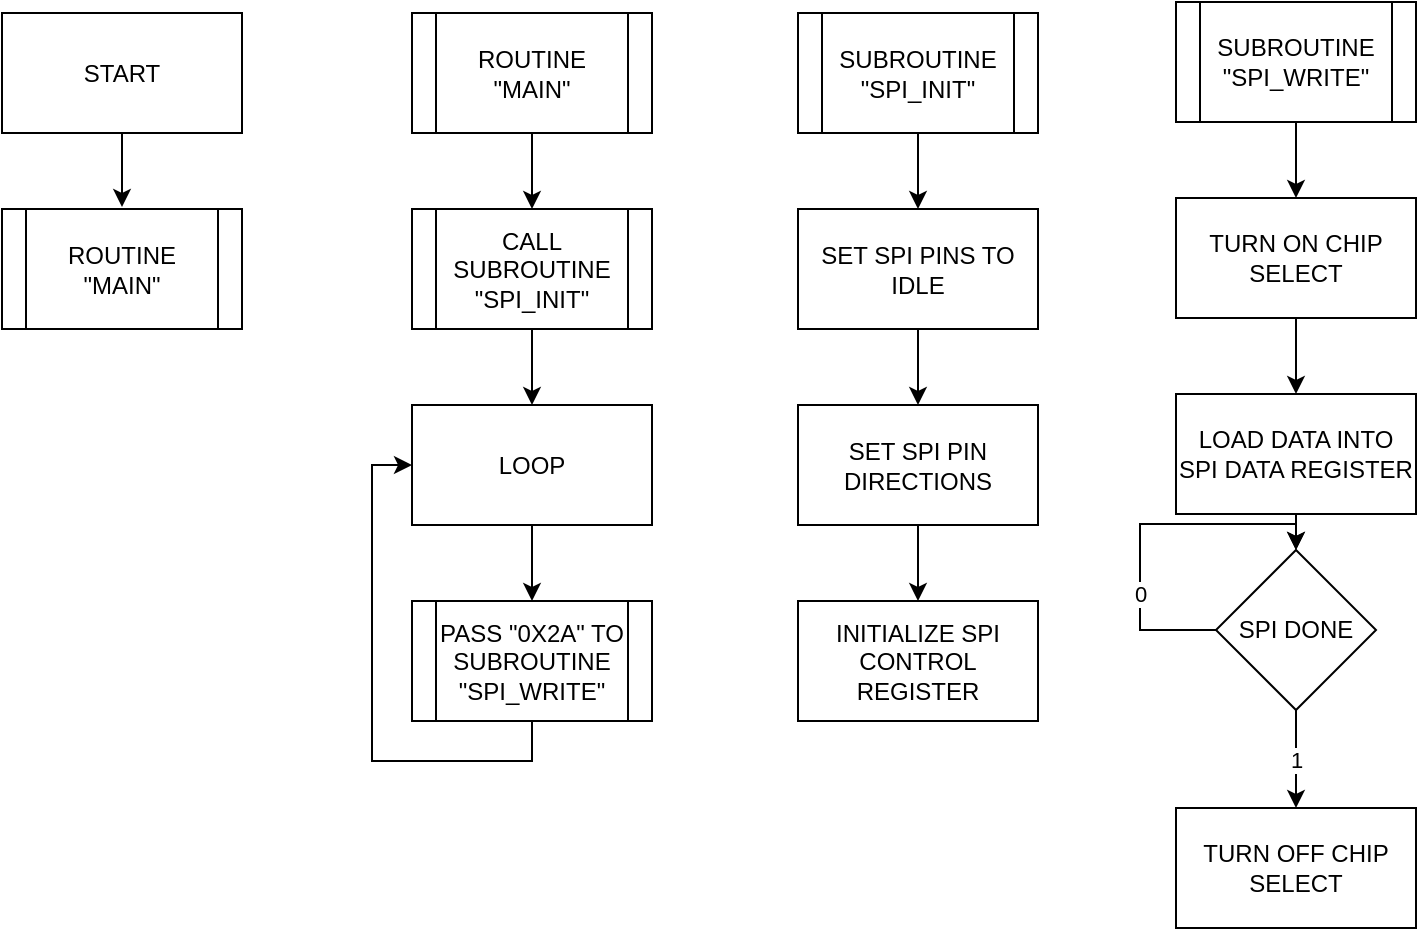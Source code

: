 <mxfile version="21.5.0" type="device">
  <diagram name="Page-1" id="qsa8lmpZ-Dn-6WaB0Kn6">
    <mxGraphModel dx="829" dy="515" grid="0" gridSize="10" guides="0" tooltips="1" connect="1" arrows="1" fold="1" page="0" pageScale="1" pageWidth="850" pageHeight="1100" math="0" shadow="0">
      <root>
        <mxCell id="0" />
        <mxCell id="1" parent="0" />
        <mxCell id="aVugkzaTR4xHI4REmSyq-4" style="edgeStyle=orthogonalEdgeStyle;rounded=0;orthogonalLoop=1;jettySize=auto;html=1;exitX=0.5;exitY=1;exitDx=0;exitDy=0;entryX=0.5;entryY=0;entryDx=0;entryDy=0;" edge="1" parent="1" source="aVugkzaTR4xHI4REmSyq-2">
          <mxGeometry relative="1" as="geometry">
            <mxPoint x="550" y="236.5" as="targetPoint" />
          </mxGeometry>
        </mxCell>
        <mxCell id="aVugkzaTR4xHI4REmSyq-2" value="START" style="rounded=0;whiteSpace=wrap;html=1;" vertex="1" parent="1">
          <mxGeometry x="490" y="139.5" width="120" height="60" as="geometry" />
        </mxCell>
        <mxCell id="aVugkzaTR4xHI4REmSyq-5" value="ROUTINE &quot;MAIN&quot;" style="shape=process;whiteSpace=wrap;html=1;backgroundOutline=1;" vertex="1" parent="1">
          <mxGeometry x="490" y="237.5" width="120" height="60" as="geometry" />
        </mxCell>
        <mxCell id="aVugkzaTR4xHI4REmSyq-9" style="edgeStyle=orthogonalEdgeStyle;rounded=0;orthogonalLoop=1;jettySize=auto;html=1;exitX=0.5;exitY=1;exitDx=0;exitDy=0;entryX=0.5;entryY=0;entryDx=0;entryDy=0;" edge="1" parent="1" source="aVugkzaTR4xHI4REmSyq-7">
          <mxGeometry relative="1" as="geometry">
            <mxPoint x="755" y="237.5" as="targetPoint" />
          </mxGeometry>
        </mxCell>
        <mxCell id="aVugkzaTR4xHI4REmSyq-7" value="ROUTINE &quot;MAIN&quot;" style="shape=process;whiteSpace=wrap;html=1;backgroundOutline=1;" vertex="1" parent="1">
          <mxGeometry x="695" y="139.5" width="120" height="60" as="geometry" />
        </mxCell>
        <mxCell id="aVugkzaTR4xHI4REmSyq-12" style="edgeStyle=orthogonalEdgeStyle;rounded=0;orthogonalLoop=1;jettySize=auto;html=1;exitX=0.5;exitY=1;exitDx=0;exitDy=0;entryX=0.5;entryY=0;entryDx=0;entryDy=0;" edge="1" parent="1" source="aVugkzaTR4xHI4REmSyq-10" target="aVugkzaTR4xHI4REmSyq-11">
          <mxGeometry relative="1" as="geometry" />
        </mxCell>
        <mxCell id="aVugkzaTR4xHI4REmSyq-10" value="CALL SUBROUTINE &quot;SPI_INIT&quot;" style="shape=process;whiteSpace=wrap;html=1;backgroundOutline=1;" vertex="1" parent="1">
          <mxGeometry x="695" y="237.5" width="120" height="60" as="geometry" />
        </mxCell>
        <mxCell id="aVugkzaTR4xHI4REmSyq-14" style="edgeStyle=orthogonalEdgeStyle;rounded=0;orthogonalLoop=1;jettySize=auto;html=1;exitX=0.5;exitY=1;exitDx=0;exitDy=0;entryX=0.5;entryY=0;entryDx=0;entryDy=0;" edge="1" parent="1" source="aVugkzaTR4xHI4REmSyq-11" target="aVugkzaTR4xHI4REmSyq-13">
          <mxGeometry relative="1" as="geometry" />
        </mxCell>
        <mxCell id="aVugkzaTR4xHI4REmSyq-11" value="LOOP" style="rounded=0;whiteSpace=wrap;html=1;" vertex="1" parent="1">
          <mxGeometry x="695" y="335.5" width="120" height="60" as="geometry" />
        </mxCell>
        <mxCell id="aVugkzaTR4xHI4REmSyq-15" style="edgeStyle=orthogonalEdgeStyle;rounded=0;orthogonalLoop=1;jettySize=auto;html=1;exitX=0.5;exitY=1;exitDx=0;exitDy=0;entryX=0;entryY=0.5;entryDx=0;entryDy=0;" edge="1" parent="1" source="aVugkzaTR4xHI4REmSyq-13" target="aVugkzaTR4xHI4REmSyq-11">
          <mxGeometry relative="1" as="geometry" />
        </mxCell>
        <mxCell id="aVugkzaTR4xHI4REmSyq-13" value="PASS &quot;0X2A&quot; TO SUBROUTINE &quot;SPI_WRITE&quot;" style="shape=process;whiteSpace=wrap;html=1;backgroundOutline=1;" vertex="1" parent="1">
          <mxGeometry x="695" y="433.5" width="120" height="60" as="geometry" />
        </mxCell>
        <mxCell id="aVugkzaTR4xHI4REmSyq-18" style="edgeStyle=orthogonalEdgeStyle;rounded=0;orthogonalLoop=1;jettySize=auto;html=1;exitX=0.5;exitY=1;exitDx=0;exitDy=0;" edge="1" parent="1" source="aVugkzaTR4xHI4REmSyq-16" target="aVugkzaTR4xHI4REmSyq-17">
          <mxGeometry relative="1" as="geometry" />
        </mxCell>
        <mxCell id="aVugkzaTR4xHI4REmSyq-16" value="SUBROUTINE &quot;SPI_INIT&quot;" style="shape=process;whiteSpace=wrap;html=1;backgroundOutline=1;" vertex="1" parent="1">
          <mxGeometry x="888" y="139.5" width="120" height="60" as="geometry" />
        </mxCell>
        <mxCell id="aVugkzaTR4xHI4REmSyq-20" style="edgeStyle=orthogonalEdgeStyle;rounded=0;orthogonalLoop=1;jettySize=auto;html=1;exitX=0.5;exitY=1;exitDx=0;exitDy=0;entryX=0.5;entryY=0;entryDx=0;entryDy=0;" edge="1" parent="1" source="aVugkzaTR4xHI4REmSyq-17" target="aVugkzaTR4xHI4REmSyq-19">
          <mxGeometry relative="1" as="geometry" />
        </mxCell>
        <mxCell id="aVugkzaTR4xHI4REmSyq-17" value="SET SPI PINS TO IDLE" style="rounded=0;whiteSpace=wrap;html=1;" vertex="1" parent="1">
          <mxGeometry x="888" y="237.5" width="120" height="60" as="geometry" />
        </mxCell>
        <mxCell id="aVugkzaTR4xHI4REmSyq-38" style="edgeStyle=orthogonalEdgeStyle;rounded=0;orthogonalLoop=1;jettySize=auto;html=1;exitX=0.5;exitY=1;exitDx=0;exitDy=0;" edge="1" parent="1" source="aVugkzaTR4xHI4REmSyq-19" target="aVugkzaTR4xHI4REmSyq-22">
          <mxGeometry relative="1" as="geometry" />
        </mxCell>
        <mxCell id="aVugkzaTR4xHI4REmSyq-19" value="SET SPI PIN DIRECTIONS" style="rounded=0;whiteSpace=wrap;html=1;" vertex="1" parent="1">
          <mxGeometry x="888" y="335.5" width="120" height="60" as="geometry" />
        </mxCell>
        <mxCell id="aVugkzaTR4xHI4REmSyq-22" value="INITIALIZE SPI CONTROL REGISTER" style="rounded=0;whiteSpace=wrap;html=1;" vertex="1" parent="1">
          <mxGeometry x="888" y="433.5" width="120" height="60" as="geometry" />
        </mxCell>
        <mxCell id="aVugkzaTR4xHI4REmSyq-28" style="edgeStyle=orthogonalEdgeStyle;rounded=0;orthogonalLoop=1;jettySize=auto;html=1;exitX=0.5;exitY=1;exitDx=0;exitDy=0;" edge="1" parent="1" source="aVugkzaTR4xHI4REmSyq-29" target="aVugkzaTR4xHI4REmSyq-31">
          <mxGeometry relative="1" as="geometry" />
        </mxCell>
        <mxCell id="aVugkzaTR4xHI4REmSyq-29" value="SUBROUTINE &quot;SPI_WRITE&quot;" style="shape=process;whiteSpace=wrap;html=1;backgroundOutline=1;" vertex="1" parent="1">
          <mxGeometry x="1077" y="134" width="120" height="60" as="geometry" />
        </mxCell>
        <mxCell id="aVugkzaTR4xHI4REmSyq-30" style="edgeStyle=orthogonalEdgeStyle;rounded=0;orthogonalLoop=1;jettySize=auto;html=1;exitX=0.5;exitY=1;exitDx=0;exitDy=0;entryX=0.5;entryY=0;entryDx=0;entryDy=0;" edge="1" parent="1" source="aVugkzaTR4xHI4REmSyq-31" target="aVugkzaTR4xHI4REmSyq-33">
          <mxGeometry relative="1" as="geometry" />
        </mxCell>
        <mxCell id="aVugkzaTR4xHI4REmSyq-31" value="TURN ON CHIP SELECT" style="rounded=0;whiteSpace=wrap;html=1;" vertex="1" parent="1">
          <mxGeometry x="1077" y="232" width="120" height="60" as="geometry" />
        </mxCell>
        <mxCell id="aVugkzaTR4xHI4REmSyq-32" style="edgeStyle=orthogonalEdgeStyle;rounded=0;orthogonalLoop=1;jettySize=auto;html=1;exitX=0.5;exitY=1;exitDx=0;exitDy=0;entryX=0.5;entryY=0;entryDx=0;entryDy=0;" edge="1" parent="1" source="aVugkzaTR4xHI4REmSyq-33" target="aVugkzaTR4xHI4REmSyq-37">
          <mxGeometry relative="1" as="geometry" />
        </mxCell>
        <mxCell id="aVugkzaTR4xHI4REmSyq-33" value="LOAD DATA INTO SPI DATA REGISTER" style="rounded=0;whiteSpace=wrap;html=1;" vertex="1" parent="1">
          <mxGeometry x="1077" y="330" width="120" height="60" as="geometry" />
        </mxCell>
        <mxCell id="aVugkzaTR4xHI4REmSyq-34" value="TURN OFF CHIP SELECT" style="rounded=0;whiteSpace=wrap;html=1;" vertex="1" parent="1">
          <mxGeometry x="1077" y="537" width="120" height="60" as="geometry" />
        </mxCell>
        <mxCell id="aVugkzaTR4xHI4REmSyq-35" value="1" style="edgeStyle=orthogonalEdgeStyle;rounded=0;orthogonalLoop=1;jettySize=auto;html=1;exitX=0.5;exitY=1;exitDx=0;exitDy=0;entryX=0.5;entryY=0;entryDx=0;entryDy=0;" edge="1" parent="1" source="aVugkzaTR4xHI4REmSyq-37" target="aVugkzaTR4xHI4REmSyq-34">
          <mxGeometry relative="1" as="geometry" />
        </mxCell>
        <mxCell id="aVugkzaTR4xHI4REmSyq-36" value="0" style="edgeStyle=orthogonalEdgeStyle;rounded=0;orthogonalLoop=1;jettySize=auto;html=1;exitX=0;exitY=0.5;exitDx=0;exitDy=0;entryX=0.5;entryY=0;entryDx=0;entryDy=0;" edge="1" parent="1" source="aVugkzaTR4xHI4REmSyq-37" target="aVugkzaTR4xHI4REmSyq-37">
          <mxGeometry x="-0.386" relative="1" as="geometry">
            <Array as="points">
              <mxPoint x="1059" y="448" />
              <mxPoint x="1059" y="395" />
              <mxPoint x="1137" y="395" />
            </Array>
            <mxPoint as="offset" />
          </mxGeometry>
        </mxCell>
        <mxCell id="aVugkzaTR4xHI4REmSyq-37" value="SPI DONE" style="rhombus;whiteSpace=wrap;html=1;" vertex="1" parent="1">
          <mxGeometry x="1097" y="408" width="80" height="80" as="geometry" />
        </mxCell>
      </root>
    </mxGraphModel>
  </diagram>
</mxfile>
